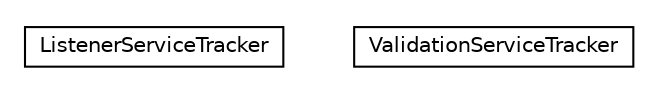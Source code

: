 #!/usr/local/bin/dot
#
# Class diagram 
# Generated by UMLGraph version R5_6-24-gf6e263 (http://www.umlgraph.org/)
#

digraph G {
	edge [fontname="Helvetica",fontsize=10,labelfontname="Helvetica",labelfontsize=10];
	node [fontname="Helvetica",fontsize=10,shape=plaintext];
	nodesep=0.25;
	ranksep=0.5;
	// org.universAAL.tools.ucc.configuration.model.servicetracker.ListenerServiceTracker
	c14772 [label=<<table title="org.universAAL.tools.ucc.configuration.model.servicetracker.ListenerServiceTracker" border="0" cellborder="1" cellspacing="0" cellpadding="2" port="p" href="./ListenerServiceTracker.html">
		<tr><td><table border="0" cellspacing="0" cellpadding="1">
<tr><td align="center" balign="center"> ListenerServiceTracker </td></tr>
		</table></td></tr>
		</table>>, URL="./ListenerServiceTracker.html", fontname="Helvetica", fontcolor="black", fontsize=10.0];
	// org.universAAL.tools.ucc.configuration.model.servicetracker.ValidationServiceTracker
	c14773 [label=<<table title="org.universAAL.tools.ucc.configuration.model.servicetracker.ValidationServiceTracker" border="0" cellborder="1" cellspacing="0" cellpadding="2" port="p" href="./ValidationServiceTracker.html">
		<tr><td><table border="0" cellspacing="0" cellpadding="1">
<tr><td align="center" balign="center"> ValidationServiceTracker </td></tr>
		</table></td></tr>
		</table>>, URL="./ValidationServiceTracker.html", fontname="Helvetica", fontcolor="black", fontsize=10.0];
}

